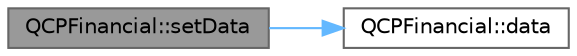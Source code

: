 digraph "QCPFinancial::setData"
{
 // LATEX_PDF_SIZE
  bgcolor="transparent";
  edge [fontname=Helvetica,fontsize=10,labelfontname=Helvetica,labelfontsize=10];
  node [fontname=Helvetica,fontsize=10,shape=box,height=0.2,width=0.4];
  rankdir="LR";
  Node1 [label="QCPFinancial::setData",height=0.2,width=0.4,color="gray40", fillcolor="grey60", style="filled", fontcolor="black",tooltip=" "];
  Node1 -> Node2 [color="steelblue1",style="solid"];
  Node2 [label="QCPFinancial::data",height=0.2,width=0.4,color="grey40", fillcolor="white", style="filled",URL="$class_q_c_p_financial.html#aec3f666271cf48bd7b87d84fe3f8c074",tooltip=" "];
}
